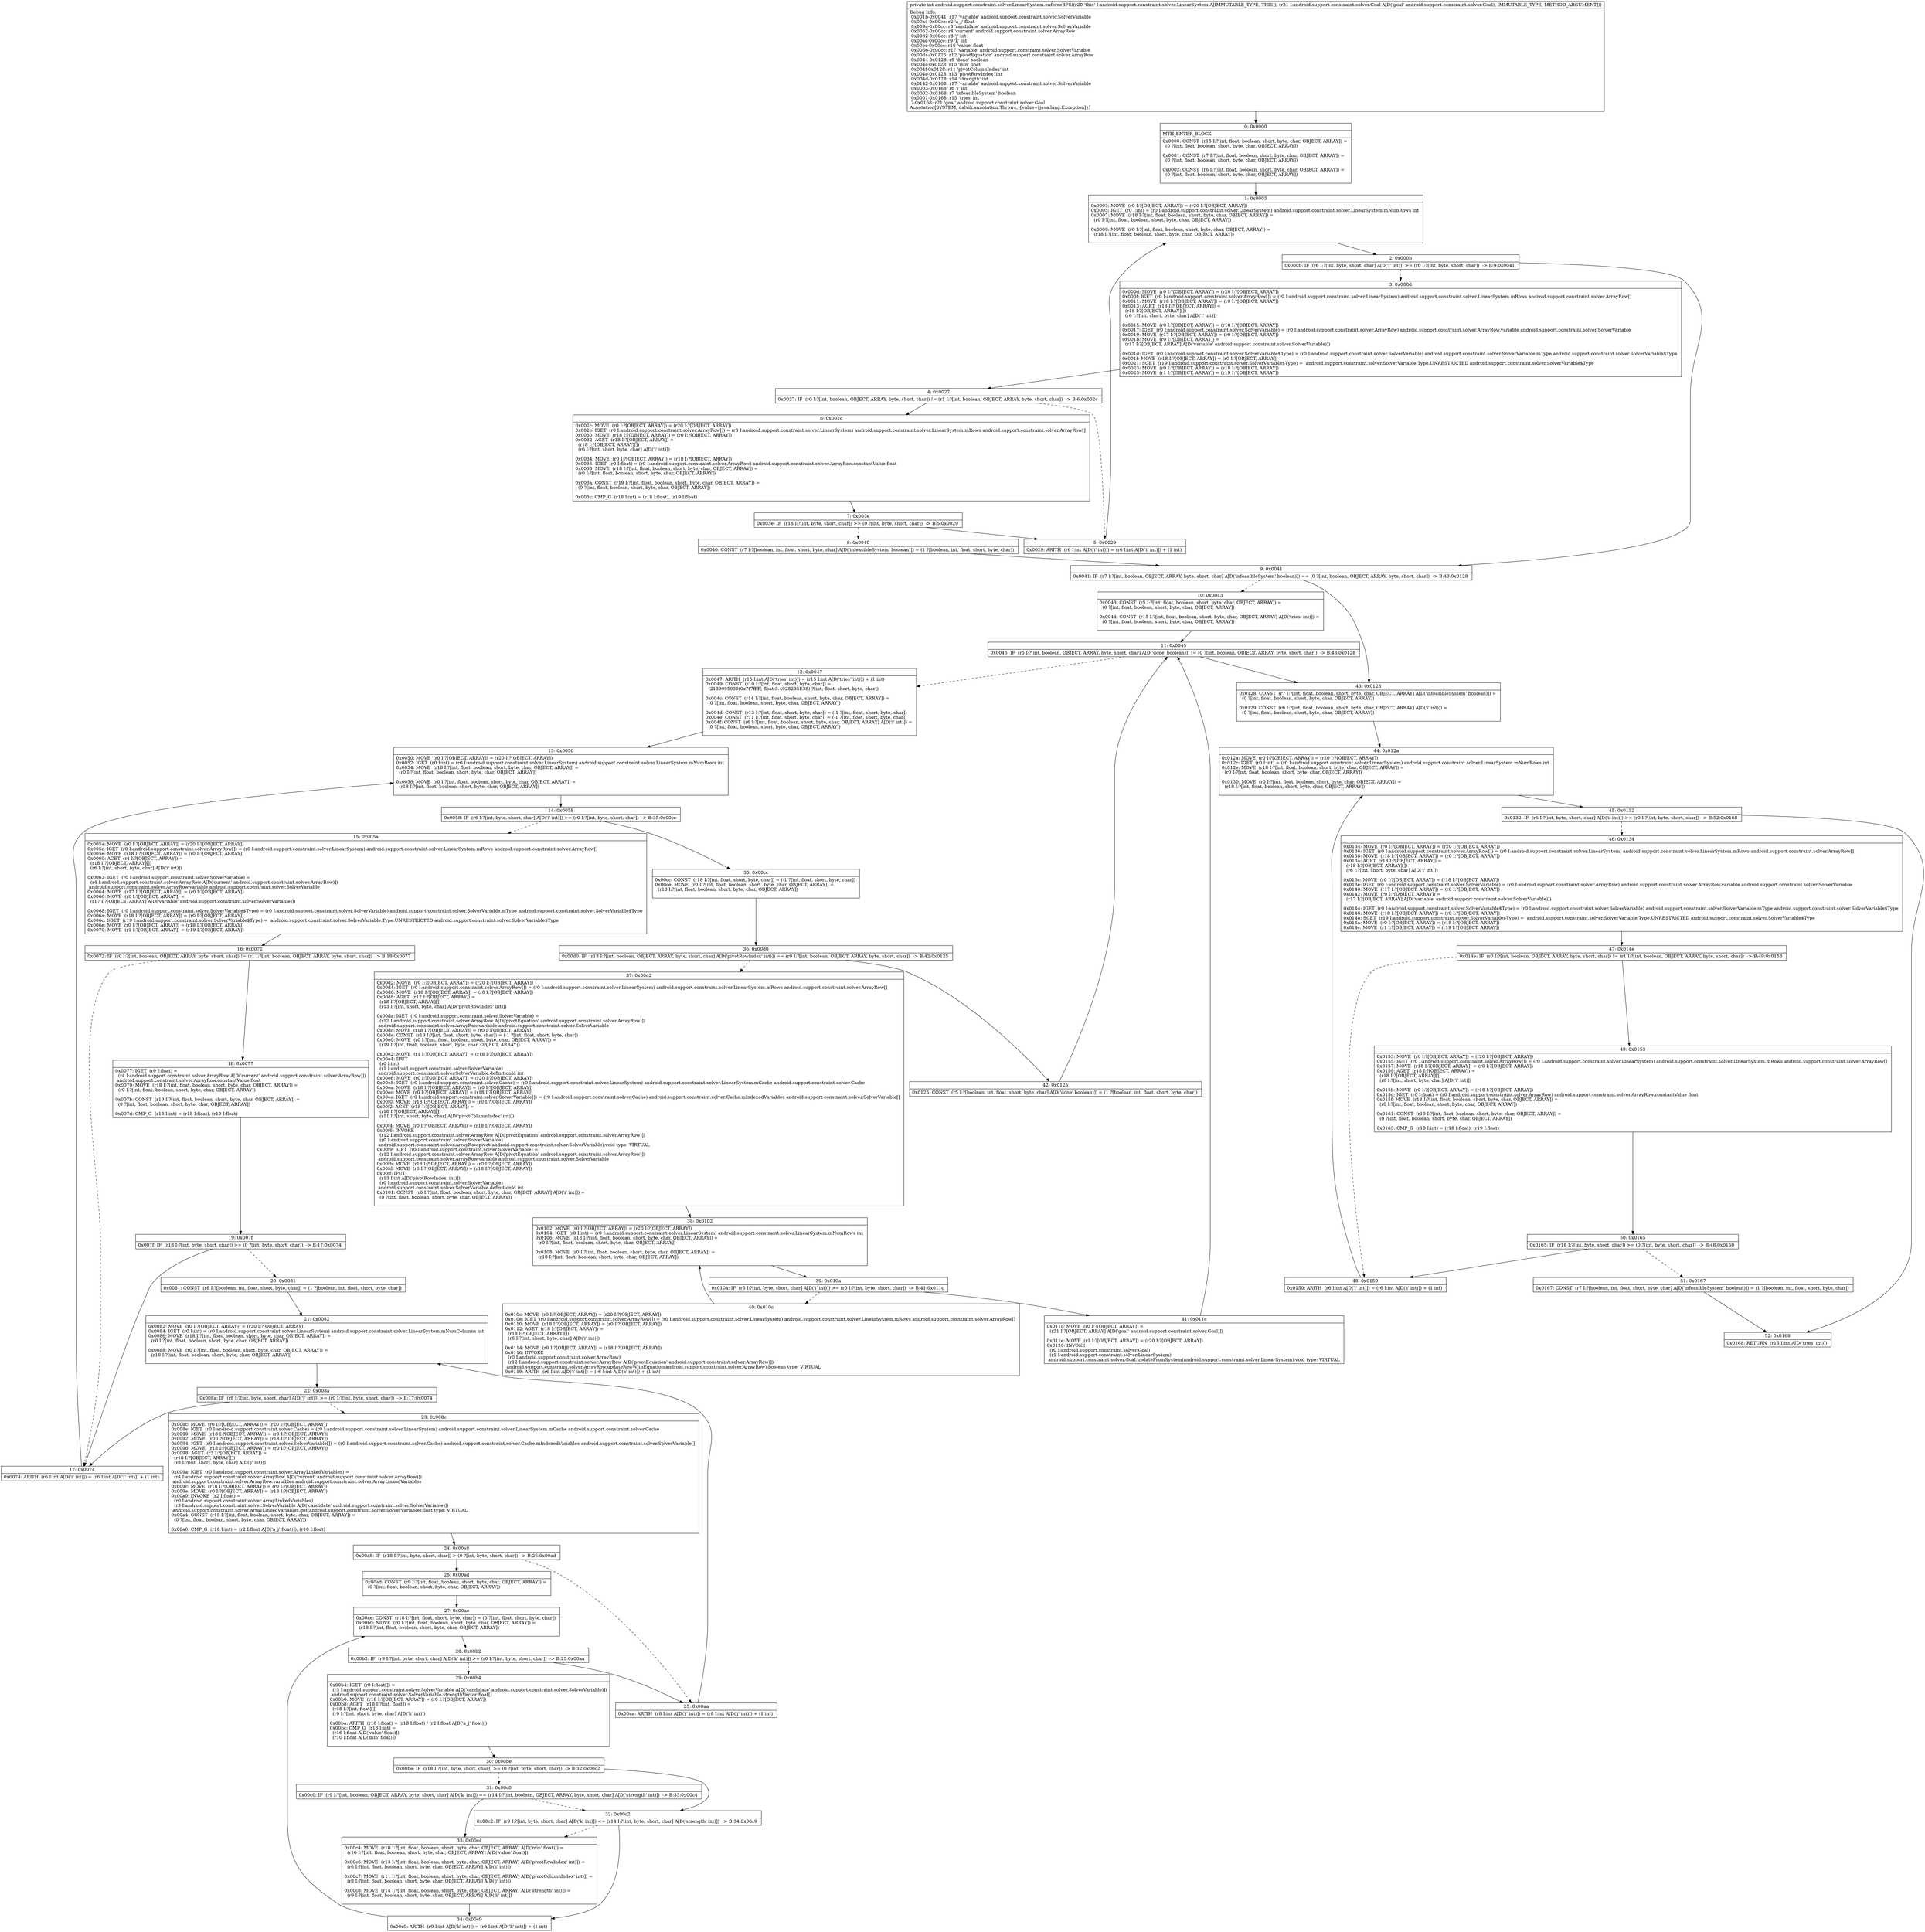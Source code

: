 digraph "CFG forandroid.support.constraint.solver.LinearSystem.enforceBFS(Landroid\/support\/constraint\/solver\/Goal;)I" {
Node_0 [shape=record,label="{0\:\ 0x0000|MTH_ENTER_BLOCK\l|0x0000: CONST  (r15 I:?[int, float, boolean, short, byte, char, OBJECT, ARRAY]) = \l  (0 ?[int, float, boolean, short, byte, char, OBJECT, ARRAY])\l \l0x0001: CONST  (r7 I:?[int, float, boolean, short, byte, char, OBJECT, ARRAY]) = \l  (0 ?[int, float, boolean, short, byte, char, OBJECT, ARRAY])\l \l0x0002: CONST  (r6 I:?[int, float, boolean, short, byte, char, OBJECT, ARRAY]) = \l  (0 ?[int, float, boolean, short, byte, char, OBJECT, ARRAY])\l \l}"];
Node_1 [shape=record,label="{1\:\ 0x0003|0x0003: MOVE  (r0 I:?[OBJECT, ARRAY]) = (r20 I:?[OBJECT, ARRAY]) \l0x0005: IGET  (r0 I:int) = (r0 I:android.support.constraint.solver.LinearSystem) android.support.constraint.solver.LinearSystem.mNumRows int \l0x0007: MOVE  (r18 I:?[int, float, boolean, short, byte, char, OBJECT, ARRAY]) = \l  (r0 I:?[int, float, boolean, short, byte, char, OBJECT, ARRAY])\l \l0x0009: MOVE  (r0 I:?[int, float, boolean, short, byte, char, OBJECT, ARRAY]) = \l  (r18 I:?[int, float, boolean, short, byte, char, OBJECT, ARRAY])\l \l}"];
Node_2 [shape=record,label="{2\:\ 0x000b|0x000b: IF  (r6 I:?[int, byte, short, char] A[D('i' int)]) \>= (r0 I:?[int, byte, short, char])  \-\> B:9:0x0041 \l}"];
Node_3 [shape=record,label="{3\:\ 0x000d|0x000d: MOVE  (r0 I:?[OBJECT, ARRAY]) = (r20 I:?[OBJECT, ARRAY]) \l0x000f: IGET  (r0 I:android.support.constraint.solver.ArrayRow[]) = (r0 I:android.support.constraint.solver.LinearSystem) android.support.constraint.solver.LinearSystem.mRows android.support.constraint.solver.ArrayRow[] \l0x0011: MOVE  (r18 I:?[OBJECT, ARRAY]) = (r0 I:?[OBJECT, ARRAY]) \l0x0013: AGET  (r18 I:?[OBJECT, ARRAY]) = \l  (r18 I:?[OBJECT, ARRAY][])\l  (r6 I:?[int, short, byte, char] A[D('i' int)])\l \l0x0015: MOVE  (r0 I:?[OBJECT, ARRAY]) = (r18 I:?[OBJECT, ARRAY]) \l0x0017: IGET  (r0 I:android.support.constraint.solver.SolverVariable) = (r0 I:android.support.constraint.solver.ArrayRow) android.support.constraint.solver.ArrayRow.variable android.support.constraint.solver.SolverVariable \l0x0019: MOVE  (r17 I:?[OBJECT, ARRAY]) = (r0 I:?[OBJECT, ARRAY]) \l0x001b: MOVE  (r0 I:?[OBJECT, ARRAY]) = \l  (r17 I:?[OBJECT, ARRAY] A[D('variable' android.support.constraint.solver.SolverVariable)])\l \l0x001d: IGET  (r0 I:android.support.constraint.solver.SolverVariable$Type) = (r0 I:android.support.constraint.solver.SolverVariable) android.support.constraint.solver.SolverVariable.mType android.support.constraint.solver.SolverVariable$Type \l0x001f: MOVE  (r18 I:?[OBJECT, ARRAY]) = (r0 I:?[OBJECT, ARRAY]) \l0x0021: SGET  (r19 I:android.support.constraint.solver.SolverVariable$Type) =  android.support.constraint.solver.SolverVariable.Type.UNRESTRICTED android.support.constraint.solver.SolverVariable$Type \l0x0023: MOVE  (r0 I:?[OBJECT, ARRAY]) = (r18 I:?[OBJECT, ARRAY]) \l0x0025: MOVE  (r1 I:?[OBJECT, ARRAY]) = (r19 I:?[OBJECT, ARRAY]) \l}"];
Node_4 [shape=record,label="{4\:\ 0x0027|0x0027: IF  (r0 I:?[int, boolean, OBJECT, ARRAY, byte, short, char]) != (r1 I:?[int, boolean, OBJECT, ARRAY, byte, short, char])  \-\> B:6:0x002c \l}"];
Node_5 [shape=record,label="{5\:\ 0x0029|0x0029: ARITH  (r6 I:int A[D('i' int)]) = (r6 I:int A[D('i' int)]) + (1 int) \l}"];
Node_6 [shape=record,label="{6\:\ 0x002c|0x002c: MOVE  (r0 I:?[OBJECT, ARRAY]) = (r20 I:?[OBJECT, ARRAY]) \l0x002e: IGET  (r0 I:android.support.constraint.solver.ArrayRow[]) = (r0 I:android.support.constraint.solver.LinearSystem) android.support.constraint.solver.LinearSystem.mRows android.support.constraint.solver.ArrayRow[] \l0x0030: MOVE  (r18 I:?[OBJECT, ARRAY]) = (r0 I:?[OBJECT, ARRAY]) \l0x0032: AGET  (r18 I:?[OBJECT, ARRAY]) = \l  (r18 I:?[OBJECT, ARRAY][])\l  (r6 I:?[int, short, byte, char] A[D('i' int)])\l \l0x0034: MOVE  (r0 I:?[OBJECT, ARRAY]) = (r18 I:?[OBJECT, ARRAY]) \l0x0036: IGET  (r0 I:float) = (r0 I:android.support.constraint.solver.ArrayRow) android.support.constraint.solver.ArrayRow.constantValue float \l0x0038: MOVE  (r18 I:?[int, float, boolean, short, byte, char, OBJECT, ARRAY]) = \l  (r0 I:?[int, float, boolean, short, byte, char, OBJECT, ARRAY])\l \l0x003a: CONST  (r19 I:?[int, float, boolean, short, byte, char, OBJECT, ARRAY]) = \l  (0 ?[int, float, boolean, short, byte, char, OBJECT, ARRAY])\l \l0x003c: CMP_G  (r18 I:int) = (r18 I:float), (r19 I:float) \l}"];
Node_7 [shape=record,label="{7\:\ 0x003e|0x003e: IF  (r18 I:?[int, byte, short, char]) \>= (0 ?[int, byte, short, char])  \-\> B:5:0x0029 \l}"];
Node_8 [shape=record,label="{8\:\ 0x0040|0x0040: CONST  (r7 I:?[boolean, int, float, short, byte, char] A[D('infeasibleSystem' boolean)]) = (1 ?[boolean, int, float, short, byte, char]) \l}"];
Node_9 [shape=record,label="{9\:\ 0x0041|0x0041: IF  (r7 I:?[int, boolean, OBJECT, ARRAY, byte, short, char] A[D('infeasibleSystem' boolean)]) == (0 ?[int, boolean, OBJECT, ARRAY, byte, short, char])  \-\> B:43:0x0128 \l}"];
Node_10 [shape=record,label="{10\:\ 0x0043|0x0043: CONST  (r5 I:?[int, float, boolean, short, byte, char, OBJECT, ARRAY]) = \l  (0 ?[int, float, boolean, short, byte, char, OBJECT, ARRAY])\l \l0x0044: CONST  (r15 I:?[int, float, boolean, short, byte, char, OBJECT, ARRAY] A[D('tries' int)]) = \l  (0 ?[int, float, boolean, short, byte, char, OBJECT, ARRAY])\l \l}"];
Node_11 [shape=record,label="{11\:\ 0x0045|0x0045: IF  (r5 I:?[int, boolean, OBJECT, ARRAY, byte, short, char] A[D('done' boolean)]) != (0 ?[int, boolean, OBJECT, ARRAY, byte, short, char])  \-\> B:43:0x0128 \l}"];
Node_12 [shape=record,label="{12\:\ 0x0047|0x0047: ARITH  (r15 I:int A[D('tries' int)]) = (r15 I:int A[D('tries' int)]) + (1 int) \l0x0049: CONST  (r10 I:?[int, float, short, byte, char]) = \l  (2139095039(0x7f7fffff, float:3.4028235E38) ?[int, float, short, byte, char])\l \l0x004c: CONST  (r14 I:?[int, float, boolean, short, byte, char, OBJECT, ARRAY]) = \l  (0 ?[int, float, boolean, short, byte, char, OBJECT, ARRAY])\l \l0x004d: CONST  (r13 I:?[int, float, short, byte, char]) = (\-1 ?[int, float, short, byte, char]) \l0x004e: CONST  (r11 I:?[int, float, short, byte, char]) = (\-1 ?[int, float, short, byte, char]) \l0x004f: CONST  (r6 I:?[int, float, boolean, short, byte, char, OBJECT, ARRAY] A[D('i' int)]) = \l  (0 ?[int, float, boolean, short, byte, char, OBJECT, ARRAY])\l \l}"];
Node_13 [shape=record,label="{13\:\ 0x0050|0x0050: MOVE  (r0 I:?[OBJECT, ARRAY]) = (r20 I:?[OBJECT, ARRAY]) \l0x0052: IGET  (r0 I:int) = (r0 I:android.support.constraint.solver.LinearSystem) android.support.constraint.solver.LinearSystem.mNumRows int \l0x0054: MOVE  (r18 I:?[int, float, boolean, short, byte, char, OBJECT, ARRAY]) = \l  (r0 I:?[int, float, boolean, short, byte, char, OBJECT, ARRAY])\l \l0x0056: MOVE  (r0 I:?[int, float, boolean, short, byte, char, OBJECT, ARRAY]) = \l  (r18 I:?[int, float, boolean, short, byte, char, OBJECT, ARRAY])\l \l}"];
Node_14 [shape=record,label="{14\:\ 0x0058|0x0058: IF  (r6 I:?[int, byte, short, char] A[D('i' int)]) \>= (r0 I:?[int, byte, short, char])  \-\> B:35:0x00cc \l}"];
Node_15 [shape=record,label="{15\:\ 0x005a|0x005a: MOVE  (r0 I:?[OBJECT, ARRAY]) = (r20 I:?[OBJECT, ARRAY]) \l0x005c: IGET  (r0 I:android.support.constraint.solver.ArrayRow[]) = (r0 I:android.support.constraint.solver.LinearSystem) android.support.constraint.solver.LinearSystem.mRows android.support.constraint.solver.ArrayRow[] \l0x005e: MOVE  (r18 I:?[OBJECT, ARRAY]) = (r0 I:?[OBJECT, ARRAY]) \l0x0060: AGET  (r4 I:?[OBJECT, ARRAY]) = \l  (r18 I:?[OBJECT, ARRAY][])\l  (r6 I:?[int, short, byte, char] A[D('i' int)])\l \l0x0062: IGET  (r0 I:android.support.constraint.solver.SolverVariable) = \l  (r4 I:android.support.constraint.solver.ArrayRow A[D('current' android.support.constraint.solver.ArrayRow)])\l android.support.constraint.solver.ArrayRow.variable android.support.constraint.solver.SolverVariable \l0x0064: MOVE  (r17 I:?[OBJECT, ARRAY]) = (r0 I:?[OBJECT, ARRAY]) \l0x0066: MOVE  (r0 I:?[OBJECT, ARRAY]) = \l  (r17 I:?[OBJECT, ARRAY] A[D('variable' android.support.constraint.solver.SolverVariable)])\l \l0x0068: IGET  (r0 I:android.support.constraint.solver.SolverVariable$Type) = (r0 I:android.support.constraint.solver.SolverVariable) android.support.constraint.solver.SolverVariable.mType android.support.constraint.solver.SolverVariable$Type \l0x006a: MOVE  (r18 I:?[OBJECT, ARRAY]) = (r0 I:?[OBJECT, ARRAY]) \l0x006c: SGET  (r19 I:android.support.constraint.solver.SolverVariable$Type) =  android.support.constraint.solver.SolverVariable.Type.UNRESTRICTED android.support.constraint.solver.SolverVariable$Type \l0x006e: MOVE  (r0 I:?[OBJECT, ARRAY]) = (r18 I:?[OBJECT, ARRAY]) \l0x0070: MOVE  (r1 I:?[OBJECT, ARRAY]) = (r19 I:?[OBJECT, ARRAY]) \l}"];
Node_16 [shape=record,label="{16\:\ 0x0072|0x0072: IF  (r0 I:?[int, boolean, OBJECT, ARRAY, byte, short, char]) != (r1 I:?[int, boolean, OBJECT, ARRAY, byte, short, char])  \-\> B:18:0x0077 \l}"];
Node_17 [shape=record,label="{17\:\ 0x0074|0x0074: ARITH  (r6 I:int A[D('i' int)]) = (r6 I:int A[D('i' int)]) + (1 int) \l}"];
Node_18 [shape=record,label="{18\:\ 0x0077|0x0077: IGET  (r0 I:float) = \l  (r4 I:android.support.constraint.solver.ArrayRow A[D('current' android.support.constraint.solver.ArrayRow)])\l android.support.constraint.solver.ArrayRow.constantValue float \l0x0079: MOVE  (r18 I:?[int, float, boolean, short, byte, char, OBJECT, ARRAY]) = \l  (r0 I:?[int, float, boolean, short, byte, char, OBJECT, ARRAY])\l \l0x007b: CONST  (r19 I:?[int, float, boolean, short, byte, char, OBJECT, ARRAY]) = \l  (0 ?[int, float, boolean, short, byte, char, OBJECT, ARRAY])\l \l0x007d: CMP_G  (r18 I:int) = (r18 I:float), (r19 I:float) \l}"];
Node_19 [shape=record,label="{19\:\ 0x007f|0x007f: IF  (r18 I:?[int, byte, short, char]) \>= (0 ?[int, byte, short, char])  \-\> B:17:0x0074 \l}"];
Node_20 [shape=record,label="{20\:\ 0x0081|0x0081: CONST  (r8 I:?[boolean, int, float, short, byte, char]) = (1 ?[boolean, int, float, short, byte, char]) \l}"];
Node_21 [shape=record,label="{21\:\ 0x0082|0x0082: MOVE  (r0 I:?[OBJECT, ARRAY]) = (r20 I:?[OBJECT, ARRAY]) \l0x0084: IGET  (r0 I:int) = (r0 I:android.support.constraint.solver.LinearSystem) android.support.constraint.solver.LinearSystem.mNumColumns int \l0x0086: MOVE  (r18 I:?[int, float, boolean, short, byte, char, OBJECT, ARRAY]) = \l  (r0 I:?[int, float, boolean, short, byte, char, OBJECT, ARRAY])\l \l0x0088: MOVE  (r0 I:?[int, float, boolean, short, byte, char, OBJECT, ARRAY]) = \l  (r18 I:?[int, float, boolean, short, byte, char, OBJECT, ARRAY])\l \l}"];
Node_22 [shape=record,label="{22\:\ 0x008a|0x008a: IF  (r8 I:?[int, byte, short, char] A[D('j' int)]) \>= (r0 I:?[int, byte, short, char])  \-\> B:17:0x0074 \l}"];
Node_23 [shape=record,label="{23\:\ 0x008c|0x008c: MOVE  (r0 I:?[OBJECT, ARRAY]) = (r20 I:?[OBJECT, ARRAY]) \l0x008e: IGET  (r0 I:android.support.constraint.solver.Cache) = (r0 I:android.support.constraint.solver.LinearSystem) android.support.constraint.solver.LinearSystem.mCache android.support.constraint.solver.Cache \l0x0090: MOVE  (r18 I:?[OBJECT, ARRAY]) = (r0 I:?[OBJECT, ARRAY]) \l0x0092: MOVE  (r0 I:?[OBJECT, ARRAY]) = (r18 I:?[OBJECT, ARRAY]) \l0x0094: IGET  (r0 I:android.support.constraint.solver.SolverVariable[]) = (r0 I:android.support.constraint.solver.Cache) android.support.constraint.solver.Cache.mIndexedVariables android.support.constraint.solver.SolverVariable[] \l0x0096: MOVE  (r18 I:?[OBJECT, ARRAY]) = (r0 I:?[OBJECT, ARRAY]) \l0x0098: AGET  (r3 I:?[OBJECT, ARRAY]) = \l  (r18 I:?[OBJECT, ARRAY][])\l  (r8 I:?[int, short, byte, char] A[D('j' int)])\l \l0x009a: IGET  (r0 I:android.support.constraint.solver.ArrayLinkedVariables) = \l  (r4 I:android.support.constraint.solver.ArrayRow A[D('current' android.support.constraint.solver.ArrayRow)])\l android.support.constraint.solver.ArrayRow.variables android.support.constraint.solver.ArrayLinkedVariables \l0x009c: MOVE  (r18 I:?[OBJECT, ARRAY]) = (r0 I:?[OBJECT, ARRAY]) \l0x009e: MOVE  (r0 I:?[OBJECT, ARRAY]) = (r18 I:?[OBJECT, ARRAY]) \l0x00a0: INVOKE  (r2 I:float) = \l  (r0 I:android.support.constraint.solver.ArrayLinkedVariables)\l  (r3 I:android.support.constraint.solver.SolverVariable A[D('candidate' android.support.constraint.solver.SolverVariable)])\l android.support.constraint.solver.ArrayLinkedVariables.get(android.support.constraint.solver.SolverVariable):float type: VIRTUAL \l0x00a4: CONST  (r18 I:?[int, float, boolean, short, byte, char, OBJECT, ARRAY]) = \l  (0 ?[int, float, boolean, short, byte, char, OBJECT, ARRAY])\l \l0x00a6: CMP_G  (r18 I:int) = (r2 I:float A[D('a_j' float)]), (r18 I:float) \l}"];
Node_24 [shape=record,label="{24\:\ 0x00a8|0x00a8: IF  (r18 I:?[int, byte, short, char]) \> (0 ?[int, byte, short, char])  \-\> B:26:0x00ad \l}"];
Node_25 [shape=record,label="{25\:\ 0x00aa|0x00aa: ARITH  (r8 I:int A[D('j' int)]) = (r8 I:int A[D('j' int)]) + (1 int) \l}"];
Node_26 [shape=record,label="{26\:\ 0x00ad|0x00ad: CONST  (r9 I:?[int, float, boolean, short, byte, char, OBJECT, ARRAY]) = \l  (0 ?[int, float, boolean, short, byte, char, OBJECT, ARRAY])\l \l}"];
Node_27 [shape=record,label="{27\:\ 0x00ae|0x00ae: CONST  (r18 I:?[int, float, short, byte, char]) = (6 ?[int, float, short, byte, char]) \l0x00b0: MOVE  (r0 I:?[int, float, boolean, short, byte, char, OBJECT, ARRAY]) = \l  (r18 I:?[int, float, boolean, short, byte, char, OBJECT, ARRAY])\l \l}"];
Node_28 [shape=record,label="{28\:\ 0x00b2|0x00b2: IF  (r9 I:?[int, byte, short, char] A[D('k' int)]) \>= (r0 I:?[int, byte, short, char])  \-\> B:25:0x00aa \l}"];
Node_29 [shape=record,label="{29\:\ 0x00b4|0x00b4: IGET  (r0 I:float[]) = \l  (r3 I:android.support.constraint.solver.SolverVariable A[D('candidate' android.support.constraint.solver.SolverVariable)])\l android.support.constraint.solver.SolverVariable.strengthVector float[] \l0x00b6: MOVE  (r18 I:?[OBJECT, ARRAY]) = (r0 I:?[OBJECT, ARRAY]) \l0x00b8: AGET  (r18 I:?[int, float]) = \l  (r18 I:?[int, float][])\l  (r9 I:?[int, short, byte, char] A[D('k' int)])\l \l0x00ba: ARITH  (r16 I:float) = (r18 I:float) \/ (r2 I:float A[D('a_j' float)]) \l0x00bc: CMP_G  (r18 I:int) = \l  (r16 I:float A[D('value' float)])\l  (r10 I:float A[D('min' float)])\l \l}"];
Node_30 [shape=record,label="{30\:\ 0x00be|0x00be: IF  (r18 I:?[int, byte, short, char]) \>= (0 ?[int, byte, short, char])  \-\> B:32:0x00c2 \l}"];
Node_31 [shape=record,label="{31\:\ 0x00c0|0x00c0: IF  (r9 I:?[int, boolean, OBJECT, ARRAY, byte, short, char] A[D('k' int)]) == (r14 I:?[int, boolean, OBJECT, ARRAY, byte, short, char] A[D('strength' int)])  \-\> B:33:0x00c4 \l}"];
Node_32 [shape=record,label="{32\:\ 0x00c2|0x00c2: IF  (r9 I:?[int, byte, short, char] A[D('k' int)]) \<= (r14 I:?[int, byte, short, char] A[D('strength' int)])  \-\> B:34:0x00c9 \l}"];
Node_33 [shape=record,label="{33\:\ 0x00c4|0x00c4: MOVE  (r10 I:?[int, float, boolean, short, byte, char, OBJECT, ARRAY] A[D('min' float)]) = \l  (r16 I:?[int, float, boolean, short, byte, char, OBJECT, ARRAY] A[D('value' float)])\l \l0x00c6: MOVE  (r13 I:?[int, float, boolean, short, byte, char, OBJECT, ARRAY] A[D('pivotRowIndex' int)]) = \l  (r6 I:?[int, float, boolean, short, byte, char, OBJECT, ARRAY] A[D('i' int)])\l \l0x00c7: MOVE  (r11 I:?[int, float, boolean, short, byte, char, OBJECT, ARRAY] A[D('pivotColumnIndex' int)]) = \l  (r8 I:?[int, float, boolean, short, byte, char, OBJECT, ARRAY] A[D('j' int)])\l \l0x00c8: MOVE  (r14 I:?[int, float, boolean, short, byte, char, OBJECT, ARRAY] A[D('strength' int)]) = \l  (r9 I:?[int, float, boolean, short, byte, char, OBJECT, ARRAY] A[D('k' int)])\l \l}"];
Node_34 [shape=record,label="{34\:\ 0x00c9|0x00c9: ARITH  (r9 I:int A[D('k' int)]) = (r9 I:int A[D('k' int)]) + (1 int) \l}"];
Node_35 [shape=record,label="{35\:\ 0x00cc|0x00cc: CONST  (r18 I:?[int, float, short, byte, char]) = (\-1 ?[int, float, short, byte, char]) \l0x00ce: MOVE  (r0 I:?[int, float, boolean, short, byte, char, OBJECT, ARRAY]) = \l  (r18 I:?[int, float, boolean, short, byte, char, OBJECT, ARRAY])\l \l}"];
Node_36 [shape=record,label="{36\:\ 0x00d0|0x00d0: IF  (r13 I:?[int, boolean, OBJECT, ARRAY, byte, short, char] A[D('pivotRowIndex' int)]) == (r0 I:?[int, boolean, OBJECT, ARRAY, byte, short, char])  \-\> B:42:0x0125 \l}"];
Node_37 [shape=record,label="{37\:\ 0x00d2|0x00d2: MOVE  (r0 I:?[OBJECT, ARRAY]) = (r20 I:?[OBJECT, ARRAY]) \l0x00d4: IGET  (r0 I:android.support.constraint.solver.ArrayRow[]) = (r0 I:android.support.constraint.solver.LinearSystem) android.support.constraint.solver.LinearSystem.mRows android.support.constraint.solver.ArrayRow[] \l0x00d6: MOVE  (r18 I:?[OBJECT, ARRAY]) = (r0 I:?[OBJECT, ARRAY]) \l0x00d8: AGET  (r12 I:?[OBJECT, ARRAY]) = \l  (r18 I:?[OBJECT, ARRAY][])\l  (r13 I:?[int, short, byte, char] A[D('pivotRowIndex' int)])\l \l0x00da: IGET  (r0 I:android.support.constraint.solver.SolverVariable) = \l  (r12 I:android.support.constraint.solver.ArrayRow A[D('pivotEquation' android.support.constraint.solver.ArrayRow)])\l android.support.constraint.solver.ArrayRow.variable android.support.constraint.solver.SolverVariable \l0x00dc: MOVE  (r18 I:?[OBJECT, ARRAY]) = (r0 I:?[OBJECT, ARRAY]) \l0x00de: CONST  (r19 I:?[int, float, short, byte, char]) = (\-1 ?[int, float, short, byte, char]) \l0x00e0: MOVE  (r0 I:?[int, float, boolean, short, byte, char, OBJECT, ARRAY]) = \l  (r19 I:?[int, float, boolean, short, byte, char, OBJECT, ARRAY])\l \l0x00e2: MOVE  (r1 I:?[OBJECT, ARRAY]) = (r18 I:?[OBJECT, ARRAY]) \l0x00e4: IPUT  \l  (r0 I:int)\l  (r1 I:android.support.constraint.solver.SolverVariable)\l android.support.constraint.solver.SolverVariable.definitionId int \l0x00e6: MOVE  (r0 I:?[OBJECT, ARRAY]) = (r20 I:?[OBJECT, ARRAY]) \l0x00e8: IGET  (r0 I:android.support.constraint.solver.Cache) = (r0 I:android.support.constraint.solver.LinearSystem) android.support.constraint.solver.LinearSystem.mCache android.support.constraint.solver.Cache \l0x00ea: MOVE  (r18 I:?[OBJECT, ARRAY]) = (r0 I:?[OBJECT, ARRAY]) \l0x00ec: MOVE  (r0 I:?[OBJECT, ARRAY]) = (r18 I:?[OBJECT, ARRAY]) \l0x00ee: IGET  (r0 I:android.support.constraint.solver.SolverVariable[]) = (r0 I:android.support.constraint.solver.Cache) android.support.constraint.solver.Cache.mIndexedVariables android.support.constraint.solver.SolverVariable[] \l0x00f0: MOVE  (r18 I:?[OBJECT, ARRAY]) = (r0 I:?[OBJECT, ARRAY]) \l0x00f2: AGET  (r18 I:?[OBJECT, ARRAY]) = \l  (r18 I:?[OBJECT, ARRAY][])\l  (r11 I:?[int, short, byte, char] A[D('pivotColumnIndex' int)])\l \l0x00f4: MOVE  (r0 I:?[OBJECT, ARRAY]) = (r18 I:?[OBJECT, ARRAY]) \l0x00f6: INVOKE  \l  (r12 I:android.support.constraint.solver.ArrayRow A[D('pivotEquation' android.support.constraint.solver.ArrayRow)])\l  (r0 I:android.support.constraint.solver.SolverVariable)\l android.support.constraint.solver.ArrayRow.pivot(android.support.constraint.solver.SolverVariable):void type: VIRTUAL \l0x00f9: IGET  (r0 I:android.support.constraint.solver.SolverVariable) = \l  (r12 I:android.support.constraint.solver.ArrayRow A[D('pivotEquation' android.support.constraint.solver.ArrayRow)])\l android.support.constraint.solver.ArrayRow.variable android.support.constraint.solver.SolverVariable \l0x00fb: MOVE  (r18 I:?[OBJECT, ARRAY]) = (r0 I:?[OBJECT, ARRAY]) \l0x00fd: MOVE  (r0 I:?[OBJECT, ARRAY]) = (r18 I:?[OBJECT, ARRAY]) \l0x00ff: IPUT  \l  (r13 I:int A[D('pivotRowIndex' int)])\l  (r0 I:android.support.constraint.solver.SolverVariable)\l android.support.constraint.solver.SolverVariable.definitionId int \l0x0101: CONST  (r6 I:?[int, float, boolean, short, byte, char, OBJECT, ARRAY] A[D('i' int)]) = \l  (0 ?[int, float, boolean, short, byte, char, OBJECT, ARRAY])\l \l}"];
Node_38 [shape=record,label="{38\:\ 0x0102|0x0102: MOVE  (r0 I:?[OBJECT, ARRAY]) = (r20 I:?[OBJECT, ARRAY]) \l0x0104: IGET  (r0 I:int) = (r0 I:android.support.constraint.solver.LinearSystem) android.support.constraint.solver.LinearSystem.mNumRows int \l0x0106: MOVE  (r18 I:?[int, float, boolean, short, byte, char, OBJECT, ARRAY]) = \l  (r0 I:?[int, float, boolean, short, byte, char, OBJECT, ARRAY])\l \l0x0108: MOVE  (r0 I:?[int, float, boolean, short, byte, char, OBJECT, ARRAY]) = \l  (r18 I:?[int, float, boolean, short, byte, char, OBJECT, ARRAY])\l \l}"];
Node_39 [shape=record,label="{39\:\ 0x010a|0x010a: IF  (r6 I:?[int, byte, short, char] A[D('i' int)]) \>= (r0 I:?[int, byte, short, char])  \-\> B:41:0x011c \l}"];
Node_40 [shape=record,label="{40\:\ 0x010c|0x010c: MOVE  (r0 I:?[OBJECT, ARRAY]) = (r20 I:?[OBJECT, ARRAY]) \l0x010e: IGET  (r0 I:android.support.constraint.solver.ArrayRow[]) = (r0 I:android.support.constraint.solver.LinearSystem) android.support.constraint.solver.LinearSystem.mRows android.support.constraint.solver.ArrayRow[] \l0x0110: MOVE  (r18 I:?[OBJECT, ARRAY]) = (r0 I:?[OBJECT, ARRAY]) \l0x0112: AGET  (r18 I:?[OBJECT, ARRAY]) = \l  (r18 I:?[OBJECT, ARRAY][])\l  (r6 I:?[int, short, byte, char] A[D('i' int)])\l \l0x0114: MOVE  (r0 I:?[OBJECT, ARRAY]) = (r18 I:?[OBJECT, ARRAY]) \l0x0116: INVOKE  \l  (r0 I:android.support.constraint.solver.ArrayRow)\l  (r12 I:android.support.constraint.solver.ArrayRow A[D('pivotEquation' android.support.constraint.solver.ArrayRow)])\l android.support.constraint.solver.ArrayRow.updateRowWithEquation(android.support.constraint.solver.ArrayRow):boolean type: VIRTUAL \l0x0119: ARITH  (r6 I:int A[D('i' int)]) = (r6 I:int A[D('i' int)]) + (1 int) \l}"];
Node_41 [shape=record,label="{41\:\ 0x011c|0x011c: MOVE  (r0 I:?[OBJECT, ARRAY]) = \l  (r21 I:?[OBJECT, ARRAY] A[D('goal' android.support.constraint.solver.Goal)])\l \l0x011e: MOVE  (r1 I:?[OBJECT, ARRAY]) = (r20 I:?[OBJECT, ARRAY]) \l0x0120: INVOKE  \l  (r0 I:android.support.constraint.solver.Goal)\l  (r1 I:android.support.constraint.solver.LinearSystem)\l android.support.constraint.solver.Goal.updateFromSystem(android.support.constraint.solver.LinearSystem):void type: VIRTUAL \l}"];
Node_42 [shape=record,label="{42\:\ 0x0125|0x0125: CONST  (r5 I:?[boolean, int, float, short, byte, char] A[D('done' boolean)]) = (1 ?[boolean, int, float, short, byte, char]) \l}"];
Node_43 [shape=record,label="{43\:\ 0x0128|0x0128: CONST  (r7 I:?[int, float, boolean, short, byte, char, OBJECT, ARRAY] A[D('infeasibleSystem' boolean)]) = \l  (0 ?[int, float, boolean, short, byte, char, OBJECT, ARRAY])\l \l0x0129: CONST  (r6 I:?[int, float, boolean, short, byte, char, OBJECT, ARRAY] A[D('i' int)]) = \l  (0 ?[int, float, boolean, short, byte, char, OBJECT, ARRAY])\l \l}"];
Node_44 [shape=record,label="{44\:\ 0x012a|0x012a: MOVE  (r0 I:?[OBJECT, ARRAY]) = (r20 I:?[OBJECT, ARRAY]) \l0x012c: IGET  (r0 I:int) = (r0 I:android.support.constraint.solver.LinearSystem) android.support.constraint.solver.LinearSystem.mNumRows int \l0x012e: MOVE  (r18 I:?[int, float, boolean, short, byte, char, OBJECT, ARRAY]) = \l  (r0 I:?[int, float, boolean, short, byte, char, OBJECT, ARRAY])\l \l0x0130: MOVE  (r0 I:?[int, float, boolean, short, byte, char, OBJECT, ARRAY]) = \l  (r18 I:?[int, float, boolean, short, byte, char, OBJECT, ARRAY])\l \l}"];
Node_45 [shape=record,label="{45\:\ 0x0132|0x0132: IF  (r6 I:?[int, byte, short, char] A[D('i' int)]) \>= (r0 I:?[int, byte, short, char])  \-\> B:52:0x0168 \l}"];
Node_46 [shape=record,label="{46\:\ 0x0134|0x0134: MOVE  (r0 I:?[OBJECT, ARRAY]) = (r20 I:?[OBJECT, ARRAY]) \l0x0136: IGET  (r0 I:android.support.constraint.solver.ArrayRow[]) = (r0 I:android.support.constraint.solver.LinearSystem) android.support.constraint.solver.LinearSystem.mRows android.support.constraint.solver.ArrayRow[] \l0x0138: MOVE  (r18 I:?[OBJECT, ARRAY]) = (r0 I:?[OBJECT, ARRAY]) \l0x013a: AGET  (r18 I:?[OBJECT, ARRAY]) = \l  (r18 I:?[OBJECT, ARRAY][])\l  (r6 I:?[int, short, byte, char] A[D('i' int)])\l \l0x013c: MOVE  (r0 I:?[OBJECT, ARRAY]) = (r18 I:?[OBJECT, ARRAY]) \l0x013e: IGET  (r0 I:android.support.constraint.solver.SolverVariable) = (r0 I:android.support.constraint.solver.ArrayRow) android.support.constraint.solver.ArrayRow.variable android.support.constraint.solver.SolverVariable \l0x0140: MOVE  (r17 I:?[OBJECT, ARRAY]) = (r0 I:?[OBJECT, ARRAY]) \l0x0142: MOVE  (r0 I:?[OBJECT, ARRAY]) = \l  (r17 I:?[OBJECT, ARRAY] A[D('variable' android.support.constraint.solver.SolverVariable)])\l \l0x0144: IGET  (r0 I:android.support.constraint.solver.SolverVariable$Type) = (r0 I:android.support.constraint.solver.SolverVariable) android.support.constraint.solver.SolverVariable.mType android.support.constraint.solver.SolverVariable$Type \l0x0146: MOVE  (r18 I:?[OBJECT, ARRAY]) = (r0 I:?[OBJECT, ARRAY]) \l0x0148: SGET  (r19 I:android.support.constraint.solver.SolverVariable$Type) =  android.support.constraint.solver.SolverVariable.Type.UNRESTRICTED android.support.constraint.solver.SolverVariable$Type \l0x014a: MOVE  (r0 I:?[OBJECT, ARRAY]) = (r18 I:?[OBJECT, ARRAY]) \l0x014c: MOVE  (r1 I:?[OBJECT, ARRAY]) = (r19 I:?[OBJECT, ARRAY]) \l}"];
Node_47 [shape=record,label="{47\:\ 0x014e|0x014e: IF  (r0 I:?[int, boolean, OBJECT, ARRAY, byte, short, char]) != (r1 I:?[int, boolean, OBJECT, ARRAY, byte, short, char])  \-\> B:49:0x0153 \l}"];
Node_48 [shape=record,label="{48\:\ 0x0150|0x0150: ARITH  (r6 I:int A[D('i' int)]) = (r6 I:int A[D('i' int)]) + (1 int) \l}"];
Node_49 [shape=record,label="{49\:\ 0x0153|0x0153: MOVE  (r0 I:?[OBJECT, ARRAY]) = (r20 I:?[OBJECT, ARRAY]) \l0x0155: IGET  (r0 I:android.support.constraint.solver.ArrayRow[]) = (r0 I:android.support.constraint.solver.LinearSystem) android.support.constraint.solver.LinearSystem.mRows android.support.constraint.solver.ArrayRow[] \l0x0157: MOVE  (r18 I:?[OBJECT, ARRAY]) = (r0 I:?[OBJECT, ARRAY]) \l0x0159: AGET  (r18 I:?[OBJECT, ARRAY]) = \l  (r18 I:?[OBJECT, ARRAY][])\l  (r6 I:?[int, short, byte, char] A[D('i' int)])\l \l0x015b: MOVE  (r0 I:?[OBJECT, ARRAY]) = (r18 I:?[OBJECT, ARRAY]) \l0x015d: IGET  (r0 I:float) = (r0 I:android.support.constraint.solver.ArrayRow) android.support.constraint.solver.ArrayRow.constantValue float \l0x015f: MOVE  (r18 I:?[int, float, boolean, short, byte, char, OBJECT, ARRAY]) = \l  (r0 I:?[int, float, boolean, short, byte, char, OBJECT, ARRAY])\l \l0x0161: CONST  (r19 I:?[int, float, boolean, short, byte, char, OBJECT, ARRAY]) = \l  (0 ?[int, float, boolean, short, byte, char, OBJECT, ARRAY])\l \l0x0163: CMP_G  (r18 I:int) = (r18 I:float), (r19 I:float) \l}"];
Node_50 [shape=record,label="{50\:\ 0x0165|0x0165: IF  (r18 I:?[int, byte, short, char]) \>= (0 ?[int, byte, short, char])  \-\> B:48:0x0150 \l}"];
Node_51 [shape=record,label="{51\:\ 0x0167|0x0167: CONST  (r7 I:?[boolean, int, float, short, byte, char] A[D('infeasibleSystem' boolean)]) = (1 ?[boolean, int, float, short, byte, char]) \l}"];
Node_52 [shape=record,label="{52\:\ 0x0168|0x0168: RETURN  (r15 I:int A[D('tries' int)]) \l}"];
MethodNode[shape=record,label="{private int android.support.constraint.solver.LinearSystem.enforceBFS((r20 'this' I:android.support.constraint.solver.LinearSystem A[IMMUTABLE_TYPE, THIS]), (r21 I:android.support.constraint.solver.Goal A[D('goal' android.support.constraint.solver.Goal), IMMUTABLE_TYPE, METHOD_ARGUMENT]))  | Debug Info:\l  0x001b\-0x0041: r17 'variable' android.support.constraint.solver.SolverVariable\l  0x00a4\-0x00cc: r2 'a_j' float\l  0x009a\-0x00cc: r3 'candidate' android.support.constraint.solver.SolverVariable\l  0x0062\-0x00cc: r4 'current' android.support.constraint.solver.ArrayRow\l  0x0082\-0x00cc: r8 'j' int\l  0x00ae\-0x00cc: r9 'k' int\l  0x00bc\-0x00cc: r16 'value' float\l  0x0066\-0x00cc: r17 'variable' android.support.constraint.solver.SolverVariable\l  0x00da\-0x0125: r12 'pivotEquation' android.support.constraint.solver.ArrayRow\l  0x0044\-0x0128: r5 'done' boolean\l  0x004c\-0x0128: r10 'min' float\l  0x004f\-0x0128: r11 'pivotColumnIndex' int\l  0x004e\-0x0128: r13 'pivotRowIndex' int\l  0x004d\-0x0128: r14 'strength' int\l  0x0142\-0x0168: r17 'variable' android.support.constraint.solver.SolverVariable\l  0x0003\-0x0168: r6 'i' int\l  0x0002\-0x0168: r7 'infeasibleSystem' boolean\l  0x0001\-0x0168: r15 'tries' int\l  ?\-0x0168: r21 'goal' android.support.constraint.solver.Goal\lAnnotation[SYSTEM, dalvik.annotation.Throws, \{value=[java.lang.Exception]\}]\l}"];
MethodNode -> Node_0;
Node_0 -> Node_1;
Node_1 -> Node_2;
Node_2 -> Node_3[style=dashed];
Node_2 -> Node_9;
Node_3 -> Node_4;
Node_4 -> Node_5[style=dashed];
Node_4 -> Node_6;
Node_5 -> Node_1;
Node_6 -> Node_7;
Node_7 -> Node_5;
Node_7 -> Node_8[style=dashed];
Node_8 -> Node_9;
Node_9 -> Node_10[style=dashed];
Node_9 -> Node_43;
Node_10 -> Node_11;
Node_11 -> Node_12[style=dashed];
Node_11 -> Node_43;
Node_12 -> Node_13;
Node_13 -> Node_14;
Node_14 -> Node_15[style=dashed];
Node_14 -> Node_35;
Node_15 -> Node_16;
Node_16 -> Node_17[style=dashed];
Node_16 -> Node_18;
Node_17 -> Node_13;
Node_18 -> Node_19;
Node_19 -> Node_17;
Node_19 -> Node_20[style=dashed];
Node_20 -> Node_21;
Node_21 -> Node_22;
Node_22 -> Node_17;
Node_22 -> Node_23[style=dashed];
Node_23 -> Node_24;
Node_24 -> Node_25[style=dashed];
Node_24 -> Node_26;
Node_25 -> Node_21;
Node_26 -> Node_27;
Node_27 -> Node_28;
Node_28 -> Node_25;
Node_28 -> Node_29[style=dashed];
Node_29 -> Node_30;
Node_30 -> Node_31[style=dashed];
Node_30 -> Node_32;
Node_31 -> Node_32[style=dashed];
Node_31 -> Node_33;
Node_32 -> Node_33[style=dashed];
Node_32 -> Node_34;
Node_33 -> Node_34;
Node_34 -> Node_27;
Node_35 -> Node_36;
Node_36 -> Node_37[style=dashed];
Node_36 -> Node_42;
Node_37 -> Node_38;
Node_38 -> Node_39;
Node_39 -> Node_40[style=dashed];
Node_39 -> Node_41;
Node_40 -> Node_38;
Node_41 -> Node_11;
Node_42 -> Node_11;
Node_43 -> Node_44;
Node_44 -> Node_45;
Node_45 -> Node_46[style=dashed];
Node_45 -> Node_52;
Node_46 -> Node_47;
Node_47 -> Node_48[style=dashed];
Node_47 -> Node_49;
Node_48 -> Node_44;
Node_49 -> Node_50;
Node_50 -> Node_48;
Node_50 -> Node_51[style=dashed];
Node_51 -> Node_52;
}

